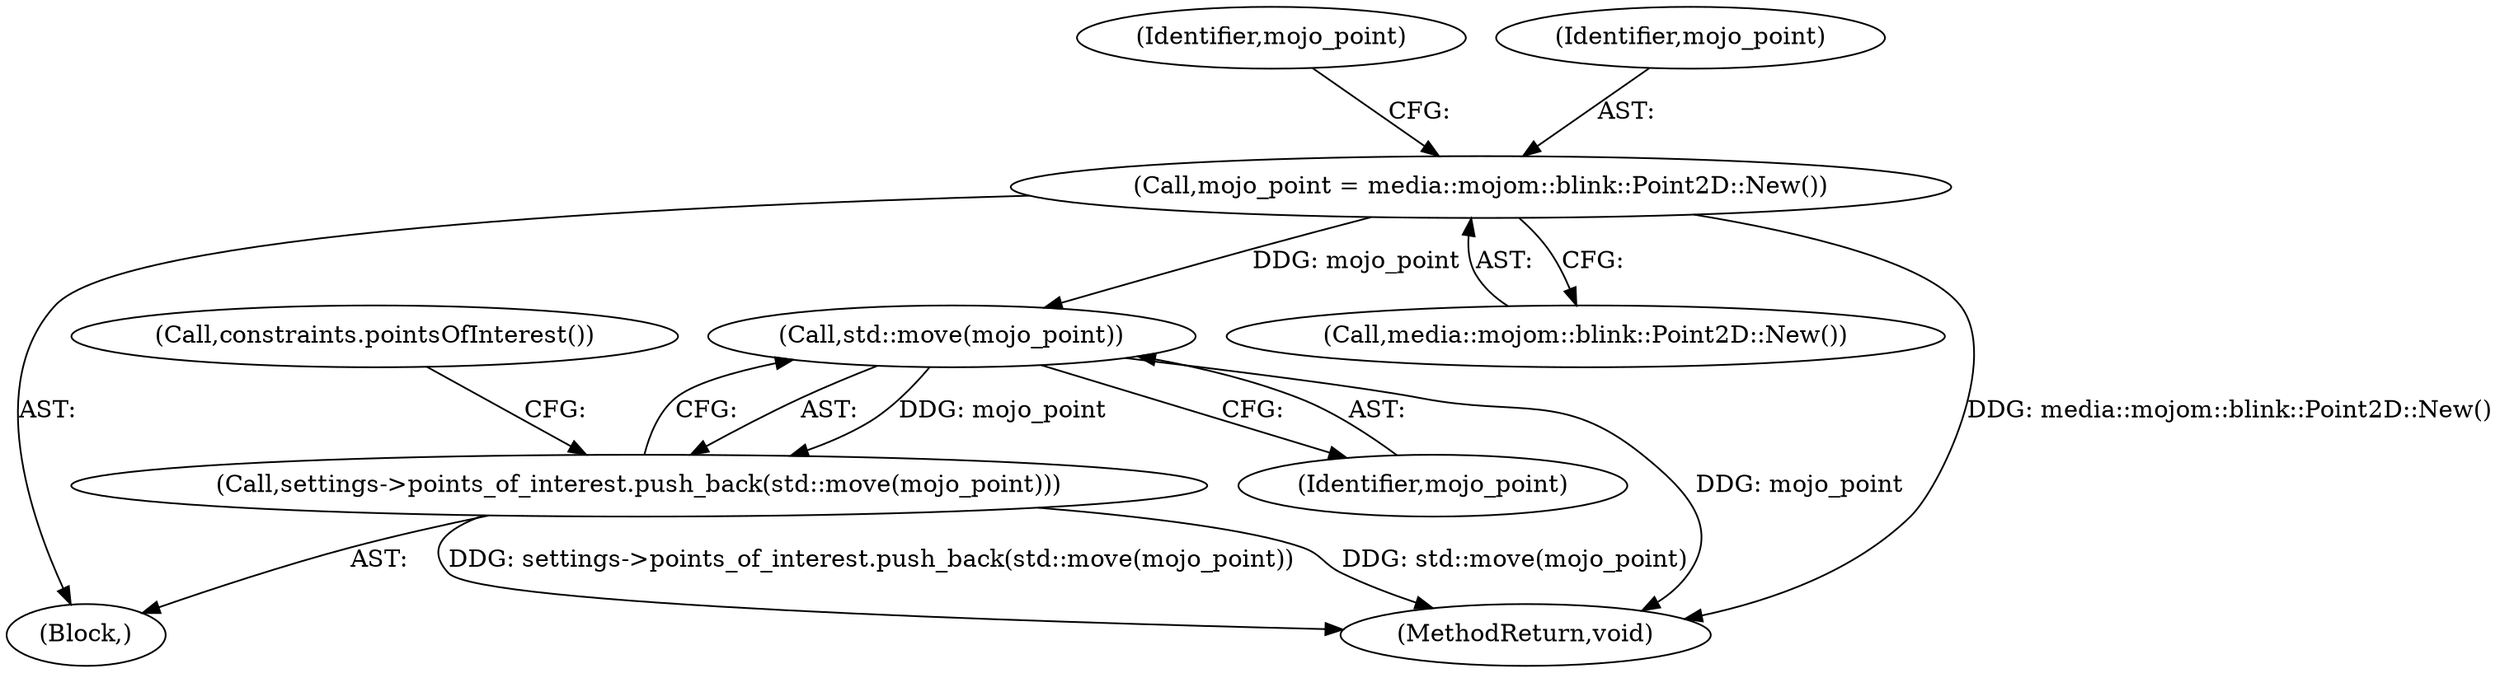 digraph "0_Chrome_84ca1ee18bbc32f3cb035d071e8271e064dfd4d7_0@API" {
"1000326" [label="(Call,std::move(mojo_point))"];
"1000312" [label="(Call,mojo_point = media::mojom::blink::Point2D::New())"];
"1000325" [label="(Call,settings->points_of_interest.push_back(std::move(mojo_point)))"];
"1000312" [label="(Call,mojo_point = media::mojom::blink::Point2D::New())"];
"1000317" [label="(Identifier,mojo_point)"];
"1000313" [label="(Identifier,mojo_point)"];
"1000310" [label="(Block,)"];
"1000325" [label="(Call,settings->points_of_interest.push_back(std::move(mojo_point)))"];
"1000314" [label="(Call,media::mojom::blink::Point2D::New())"];
"1000695" [label="(MethodReturn,void)"];
"1000329" [label="(Call,constraints.pointsOfInterest())"];
"1000326" [label="(Call,std::move(mojo_point))"];
"1000327" [label="(Identifier,mojo_point)"];
"1000326" -> "1000325"  [label="AST: "];
"1000326" -> "1000327"  [label="CFG: "];
"1000327" -> "1000326"  [label="AST: "];
"1000325" -> "1000326"  [label="CFG: "];
"1000326" -> "1000695"  [label="DDG: mojo_point"];
"1000326" -> "1000325"  [label="DDG: mojo_point"];
"1000312" -> "1000326"  [label="DDG: mojo_point"];
"1000312" -> "1000310"  [label="AST: "];
"1000312" -> "1000314"  [label="CFG: "];
"1000313" -> "1000312"  [label="AST: "];
"1000314" -> "1000312"  [label="AST: "];
"1000317" -> "1000312"  [label="CFG: "];
"1000312" -> "1000695"  [label="DDG: media::mojom::blink::Point2D::New()"];
"1000325" -> "1000310"  [label="AST: "];
"1000329" -> "1000325"  [label="CFG: "];
"1000325" -> "1000695"  [label="DDG: std::move(mojo_point)"];
"1000325" -> "1000695"  [label="DDG: settings->points_of_interest.push_back(std::move(mojo_point))"];
}
